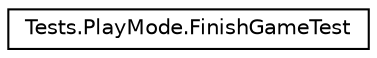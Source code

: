 digraph "Graphical Class Hierarchy"
{
 // LATEX_PDF_SIZE
  edge [fontname="Helvetica",fontsize="10",labelfontname="Helvetica",labelfontsize="10"];
  node [fontname="Helvetica",fontsize="10",shape=record];
  rankdir="LR";
  Node0 [label="Tests.PlayMode.FinishGameTest",height=0.2,width=0.4,color="black", fillcolor="white", style="filled",URL="$class_tests_1_1_play_mode_1_1_finish_game_test.html",tooltip=" "];
}
